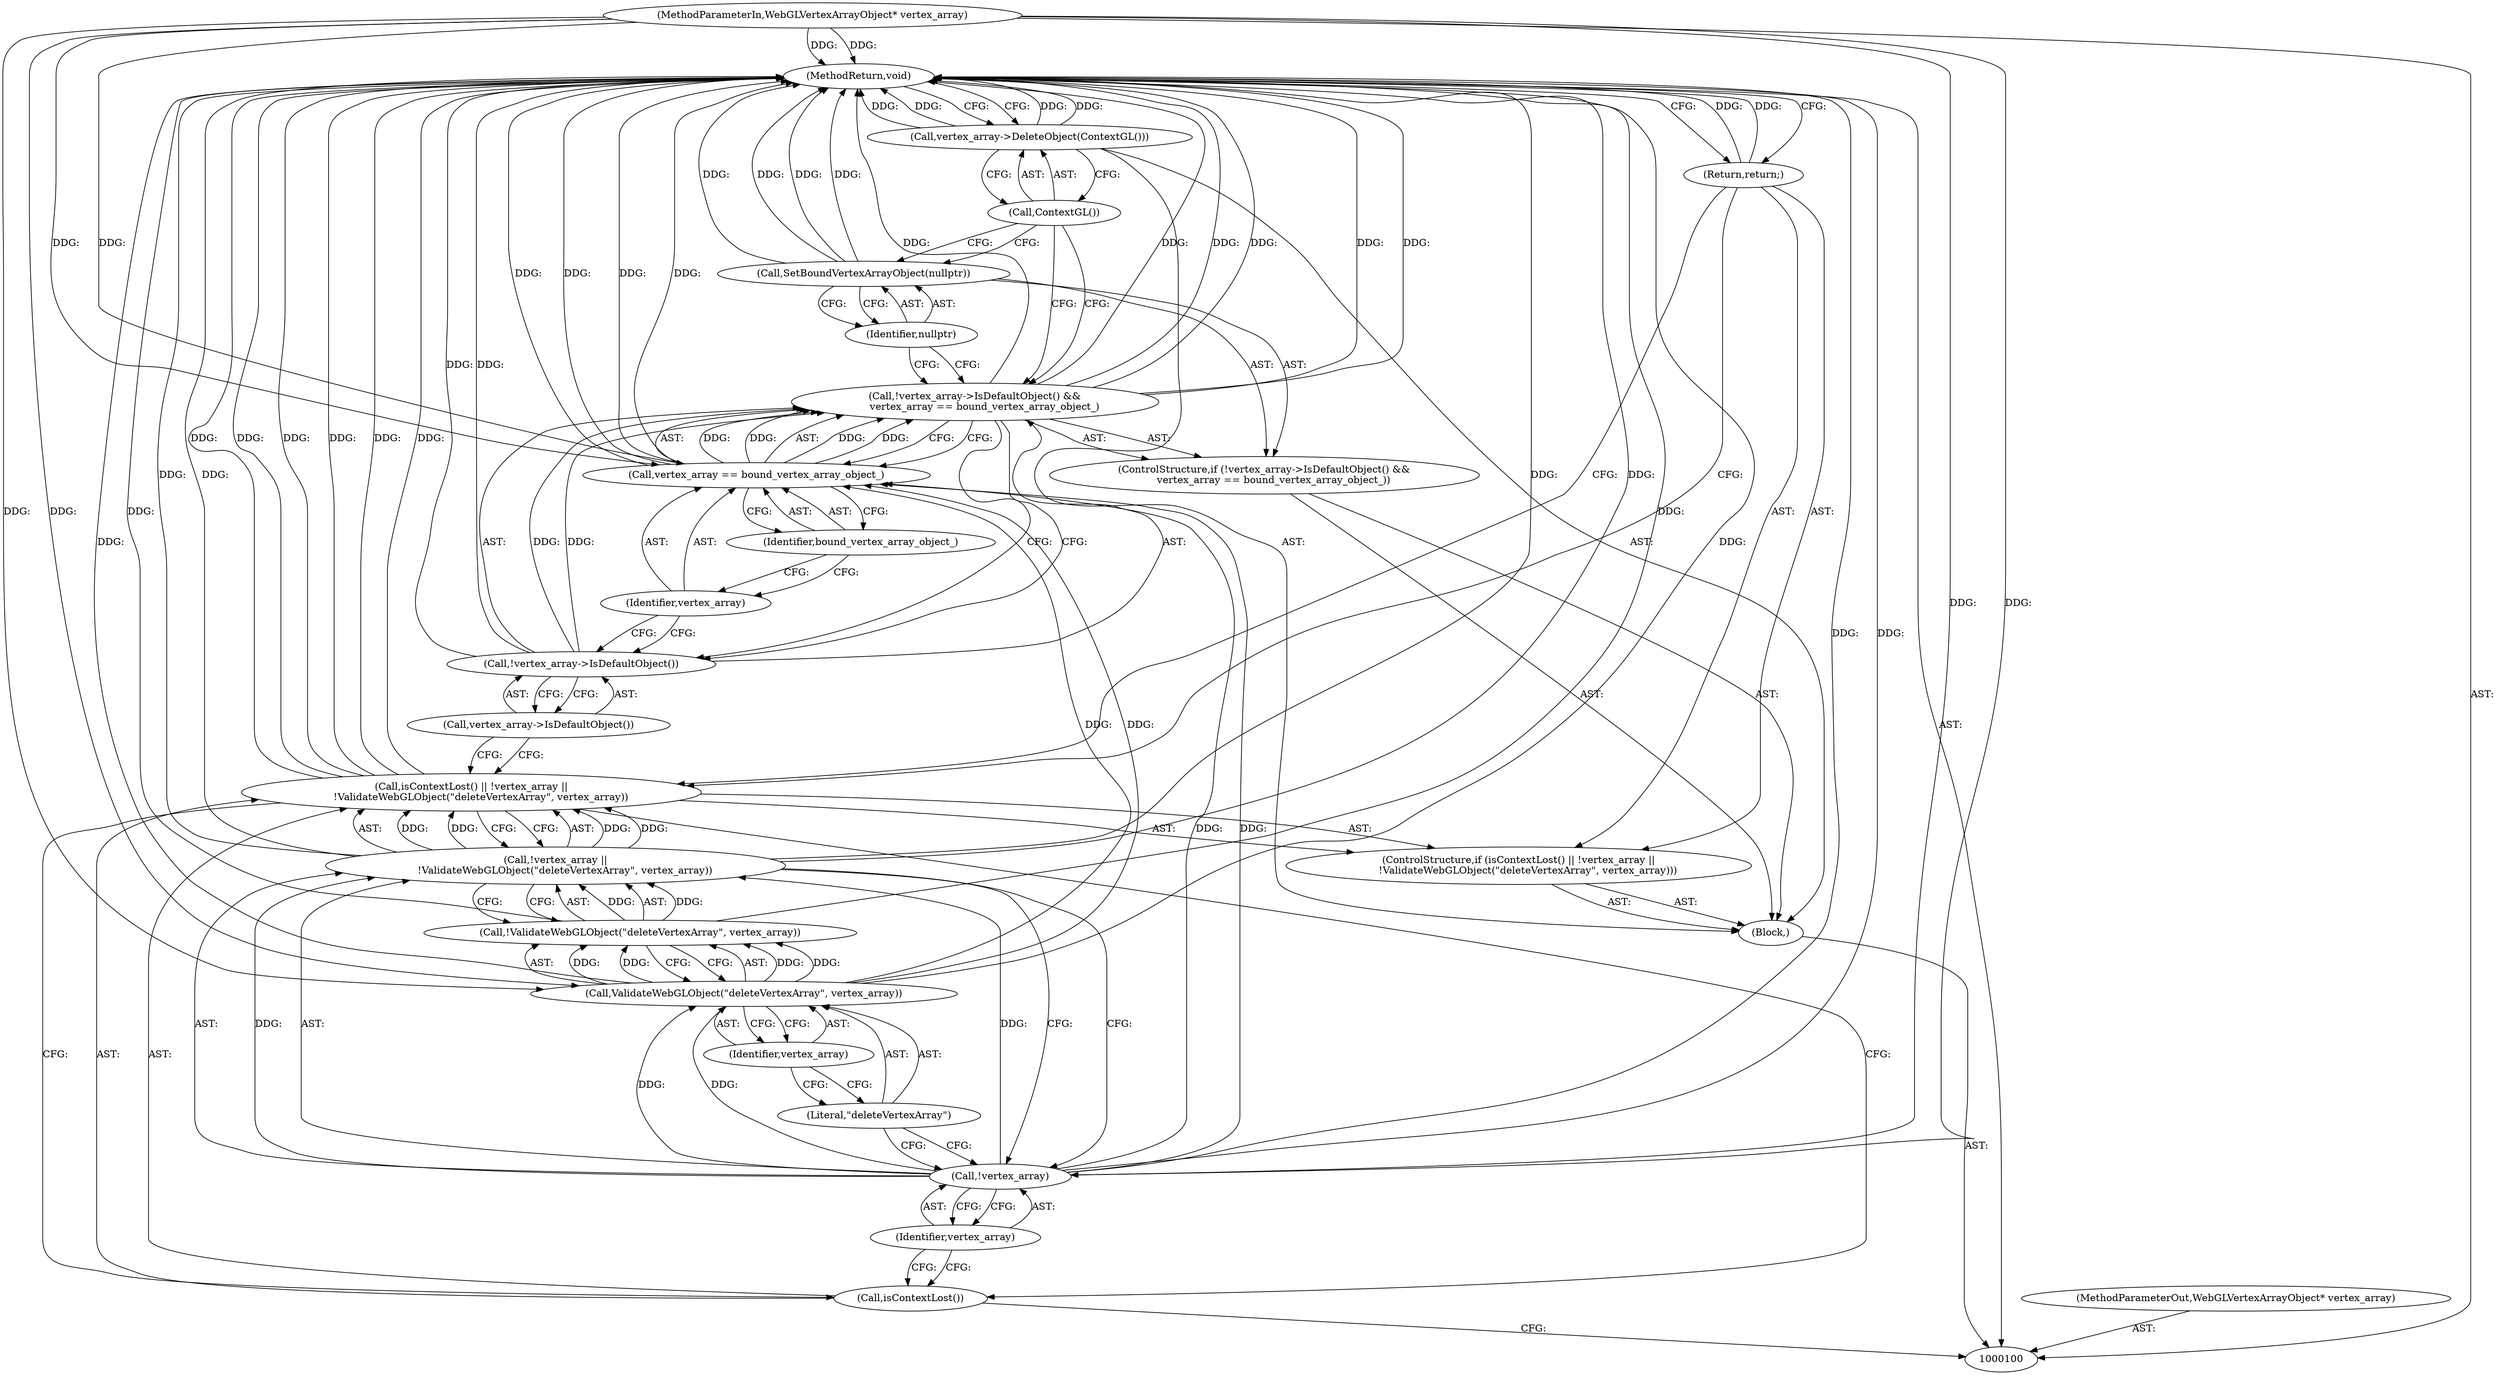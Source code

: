 digraph "0_Chrome_98095c718d7580b5d6715e5bfd8698234ecb4470_1" {
"1000125" [label="(MethodReturn,void)"];
"1000123" [label="(Call,vertex_array->DeleteObject(ContextGL()))"];
"1000124" [label="(Call,ContextGL())"];
"1000102" [label="(Block,)"];
"1000101" [label="(MethodParameterIn,WebGLVertexArrayObject* vertex_array)"];
"1000172" [label="(MethodParameterOut,WebGLVertexArrayObject* vertex_array)"];
"1000103" [label="(ControlStructure,if (isContextLost() || !vertex_array ||\n      !ValidateWebGLObject(\"deleteVertexArray\", vertex_array)))"];
"1000106" [label="(Call,!vertex_array ||\n      !ValidateWebGLObject(\"deleteVertexArray\", vertex_array))"];
"1000107" [label="(Call,!vertex_array)"];
"1000108" [label="(Identifier,vertex_array)"];
"1000104" [label="(Call,isContextLost() || !vertex_array ||\n      !ValidateWebGLObject(\"deleteVertexArray\", vertex_array))"];
"1000105" [label="(Call,isContextLost())"];
"1000111" [label="(Literal,\"deleteVertexArray\")"];
"1000112" [label="(Identifier,vertex_array)"];
"1000109" [label="(Call,!ValidateWebGLObject(\"deleteVertexArray\", vertex_array))"];
"1000110" [label="(Call,ValidateWebGLObject(\"deleteVertexArray\", vertex_array))"];
"1000113" [label="(Return,return;)"];
"1000114" [label="(ControlStructure,if (!vertex_array->IsDefaultObject() &&\n      vertex_array == bound_vertex_array_object_))"];
"1000115" [label="(Call,!vertex_array->IsDefaultObject() &&\n      vertex_array == bound_vertex_array_object_)"];
"1000116" [label="(Call,!vertex_array->IsDefaultObject())"];
"1000117" [label="(Call,vertex_array->IsDefaultObject())"];
"1000120" [label="(Identifier,bound_vertex_array_object_)"];
"1000118" [label="(Call,vertex_array == bound_vertex_array_object_)"];
"1000119" [label="(Identifier,vertex_array)"];
"1000122" [label="(Identifier,nullptr)"];
"1000121" [label="(Call,SetBoundVertexArrayObject(nullptr))"];
"1000125" -> "1000100"  [label="AST: "];
"1000125" -> "1000113"  [label="CFG: "];
"1000125" -> "1000123"  [label="CFG: "];
"1000116" -> "1000125"  [label="DDG: "];
"1000107" -> "1000125"  [label="DDG: "];
"1000106" -> "1000125"  [label="DDG: "];
"1000106" -> "1000125"  [label="DDG: "];
"1000104" -> "1000125"  [label="DDG: "];
"1000104" -> "1000125"  [label="DDG: "];
"1000104" -> "1000125"  [label="DDG: "];
"1000123" -> "1000125"  [label="DDG: "];
"1000123" -> "1000125"  [label="DDG: "];
"1000115" -> "1000125"  [label="DDG: "];
"1000115" -> "1000125"  [label="DDG: "];
"1000115" -> "1000125"  [label="DDG: "];
"1000110" -> "1000125"  [label="DDG: "];
"1000121" -> "1000125"  [label="DDG: "];
"1000121" -> "1000125"  [label="DDG: "];
"1000118" -> "1000125"  [label="DDG: "];
"1000118" -> "1000125"  [label="DDG: "];
"1000101" -> "1000125"  [label="DDG: "];
"1000109" -> "1000125"  [label="DDG: "];
"1000113" -> "1000125"  [label="DDG: "];
"1000123" -> "1000102"  [label="AST: "];
"1000123" -> "1000124"  [label="CFG: "];
"1000124" -> "1000123"  [label="AST: "];
"1000125" -> "1000123"  [label="CFG: "];
"1000123" -> "1000125"  [label="DDG: "];
"1000123" -> "1000125"  [label="DDG: "];
"1000124" -> "1000123"  [label="AST: "];
"1000124" -> "1000121"  [label="CFG: "];
"1000124" -> "1000115"  [label="CFG: "];
"1000123" -> "1000124"  [label="CFG: "];
"1000102" -> "1000100"  [label="AST: "];
"1000103" -> "1000102"  [label="AST: "];
"1000114" -> "1000102"  [label="AST: "];
"1000123" -> "1000102"  [label="AST: "];
"1000101" -> "1000100"  [label="AST: "];
"1000101" -> "1000125"  [label="DDG: "];
"1000101" -> "1000107"  [label="DDG: "];
"1000101" -> "1000110"  [label="DDG: "];
"1000101" -> "1000118"  [label="DDG: "];
"1000172" -> "1000100"  [label="AST: "];
"1000103" -> "1000102"  [label="AST: "];
"1000104" -> "1000103"  [label="AST: "];
"1000113" -> "1000103"  [label="AST: "];
"1000106" -> "1000104"  [label="AST: "];
"1000106" -> "1000107"  [label="CFG: "];
"1000106" -> "1000109"  [label="CFG: "];
"1000107" -> "1000106"  [label="AST: "];
"1000109" -> "1000106"  [label="AST: "];
"1000104" -> "1000106"  [label="CFG: "];
"1000106" -> "1000125"  [label="DDG: "];
"1000106" -> "1000125"  [label="DDG: "];
"1000106" -> "1000104"  [label="DDG: "];
"1000106" -> "1000104"  [label="DDG: "];
"1000107" -> "1000106"  [label="DDG: "];
"1000109" -> "1000106"  [label="DDG: "];
"1000107" -> "1000106"  [label="AST: "];
"1000107" -> "1000108"  [label="CFG: "];
"1000108" -> "1000107"  [label="AST: "];
"1000111" -> "1000107"  [label="CFG: "];
"1000106" -> "1000107"  [label="CFG: "];
"1000107" -> "1000125"  [label="DDG: "];
"1000107" -> "1000106"  [label="DDG: "];
"1000101" -> "1000107"  [label="DDG: "];
"1000107" -> "1000110"  [label="DDG: "];
"1000107" -> "1000118"  [label="DDG: "];
"1000108" -> "1000107"  [label="AST: "];
"1000108" -> "1000105"  [label="CFG: "];
"1000107" -> "1000108"  [label="CFG: "];
"1000104" -> "1000103"  [label="AST: "];
"1000104" -> "1000105"  [label="CFG: "];
"1000104" -> "1000106"  [label="CFG: "];
"1000105" -> "1000104"  [label="AST: "];
"1000106" -> "1000104"  [label="AST: "];
"1000113" -> "1000104"  [label="CFG: "];
"1000117" -> "1000104"  [label="CFG: "];
"1000104" -> "1000125"  [label="DDG: "];
"1000104" -> "1000125"  [label="DDG: "];
"1000104" -> "1000125"  [label="DDG: "];
"1000106" -> "1000104"  [label="DDG: "];
"1000106" -> "1000104"  [label="DDG: "];
"1000105" -> "1000104"  [label="AST: "];
"1000105" -> "1000100"  [label="CFG: "];
"1000108" -> "1000105"  [label="CFG: "];
"1000104" -> "1000105"  [label="CFG: "];
"1000111" -> "1000110"  [label="AST: "];
"1000111" -> "1000107"  [label="CFG: "];
"1000112" -> "1000111"  [label="CFG: "];
"1000112" -> "1000110"  [label="AST: "];
"1000112" -> "1000111"  [label="CFG: "];
"1000110" -> "1000112"  [label="CFG: "];
"1000109" -> "1000106"  [label="AST: "];
"1000109" -> "1000110"  [label="CFG: "];
"1000110" -> "1000109"  [label="AST: "];
"1000106" -> "1000109"  [label="CFG: "];
"1000109" -> "1000125"  [label="DDG: "];
"1000109" -> "1000106"  [label="DDG: "];
"1000110" -> "1000109"  [label="DDG: "];
"1000110" -> "1000109"  [label="DDG: "];
"1000110" -> "1000109"  [label="AST: "];
"1000110" -> "1000112"  [label="CFG: "];
"1000111" -> "1000110"  [label="AST: "];
"1000112" -> "1000110"  [label="AST: "];
"1000109" -> "1000110"  [label="CFG: "];
"1000110" -> "1000125"  [label="DDG: "];
"1000110" -> "1000109"  [label="DDG: "];
"1000110" -> "1000109"  [label="DDG: "];
"1000107" -> "1000110"  [label="DDG: "];
"1000101" -> "1000110"  [label="DDG: "];
"1000110" -> "1000118"  [label="DDG: "];
"1000113" -> "1000103"  [label="AST: "];
"1000113" -> "1000104"  [label="CFG: "];
"1000125" -> "1000113"  [label="CFG: "];
"1000113" -> "1000125"  [label="DDG: "];
"1000114" -> "1000102"  [label="AST: "];
"1000115" -> "1000114"  [label="AST: "];
"1000121" -> "1000114"  [label="AST: "];
"1000115" -> "1000114"  [label="AST: "];
"1000115" -> "1000116"  [label="CFG: "];
"1000115" -> "1000118"  [label="CFG: "];
"1000116" -> "1000115"  [label="AST: "];
"1000118" -> "1000115"  [label="AST: "];
"1000122" -> "1000115"  [label="CFG: "];
"1000124" -> "1000115"  [label="CFG: "];
"1000115" -> "1000125"  [label="DDG: "];
"1000115" -> "1000125"  [label="DDG: "];
"1000115" -> "1000125"  [label="DDG: "];
"1000116" -> "1000115"  [label="DDG: "];
"1000118" -> "1000115"  [label="DDG: "];
"1000118" -> "1000115"  [label="DDG: "];
"1000116" -> "1000115"  [label="AST: "];
"1000116" -> "1000117"  [label="CFG: "];
"1000117" -> "1000116"  [label="AST: "];
"1000119" -> "1000116"  [label="CFG: "];
"1000115" -> "1000116"  [label="CFG: "];
"1000116" -> "1000125"  [label="DDG: "];
"1000116" -> "1000115"  [label="DDG: "];
"1000117" -> "1000116"  [label="AST: "];
"1000117" -> "1000104"  [label="CFG: "];
"1000116" -> "1000117"  [label="CFG: "];
"1000120" -> "1000118"  [label="AST: "];
"1000120" -> "1000119"  [label="CFG: "];
"1000118" -> "1000120"  [label="CFG: "];
"1000118" -> "1000115"  [label="AST: "];
"1000118" -> "1000120"  [label="CFG: "];
"1000119" -> "1000118"  [label="AST: "];
"1000120" -> "1000118"  [label="AST: "];
"1000115" -> "1000118"  [label="CFG: "];
"1000118" -> "1000125"  [label="DDG: "];
"1000118" -> "1000125"  [label="DDG: "];
"1000118" -> "1000115"  [label="DDG: "];
"1000118" -> "1000115"  [label="DDG: "];
"1000107" -> "1000118"  [label="DDG: "];
"1000110" -> "1000118"  [label="DDG: "];
"1000101" -> "1000118"  [label="DDG: "];
"1000119" -> "1000118"  [label="AST: "];
"1000119" -> "1000116"  [label="CFG: "];
"1000120" -> "1000119"  [label="CFG: "];
"1000122" -> "1000121"  [label="AST: "];
"1000122" -> "1000115"  [label="CFG: "];
"1000121" -> "1000122"  [label="CFG: "];
"1000121" -> "1000114"  [label="AST: "];
"1000121" -> "1000122"  [label="CFG: "];
"1000122" -> "1000121"  [label="AST: "];
"1000124" -> "1000121"  [label="CFG: "];
"1000121" -> "1000125"  [label="DDG: "];
"1000121" -> "1000125"  [label="DDG: "];
}
